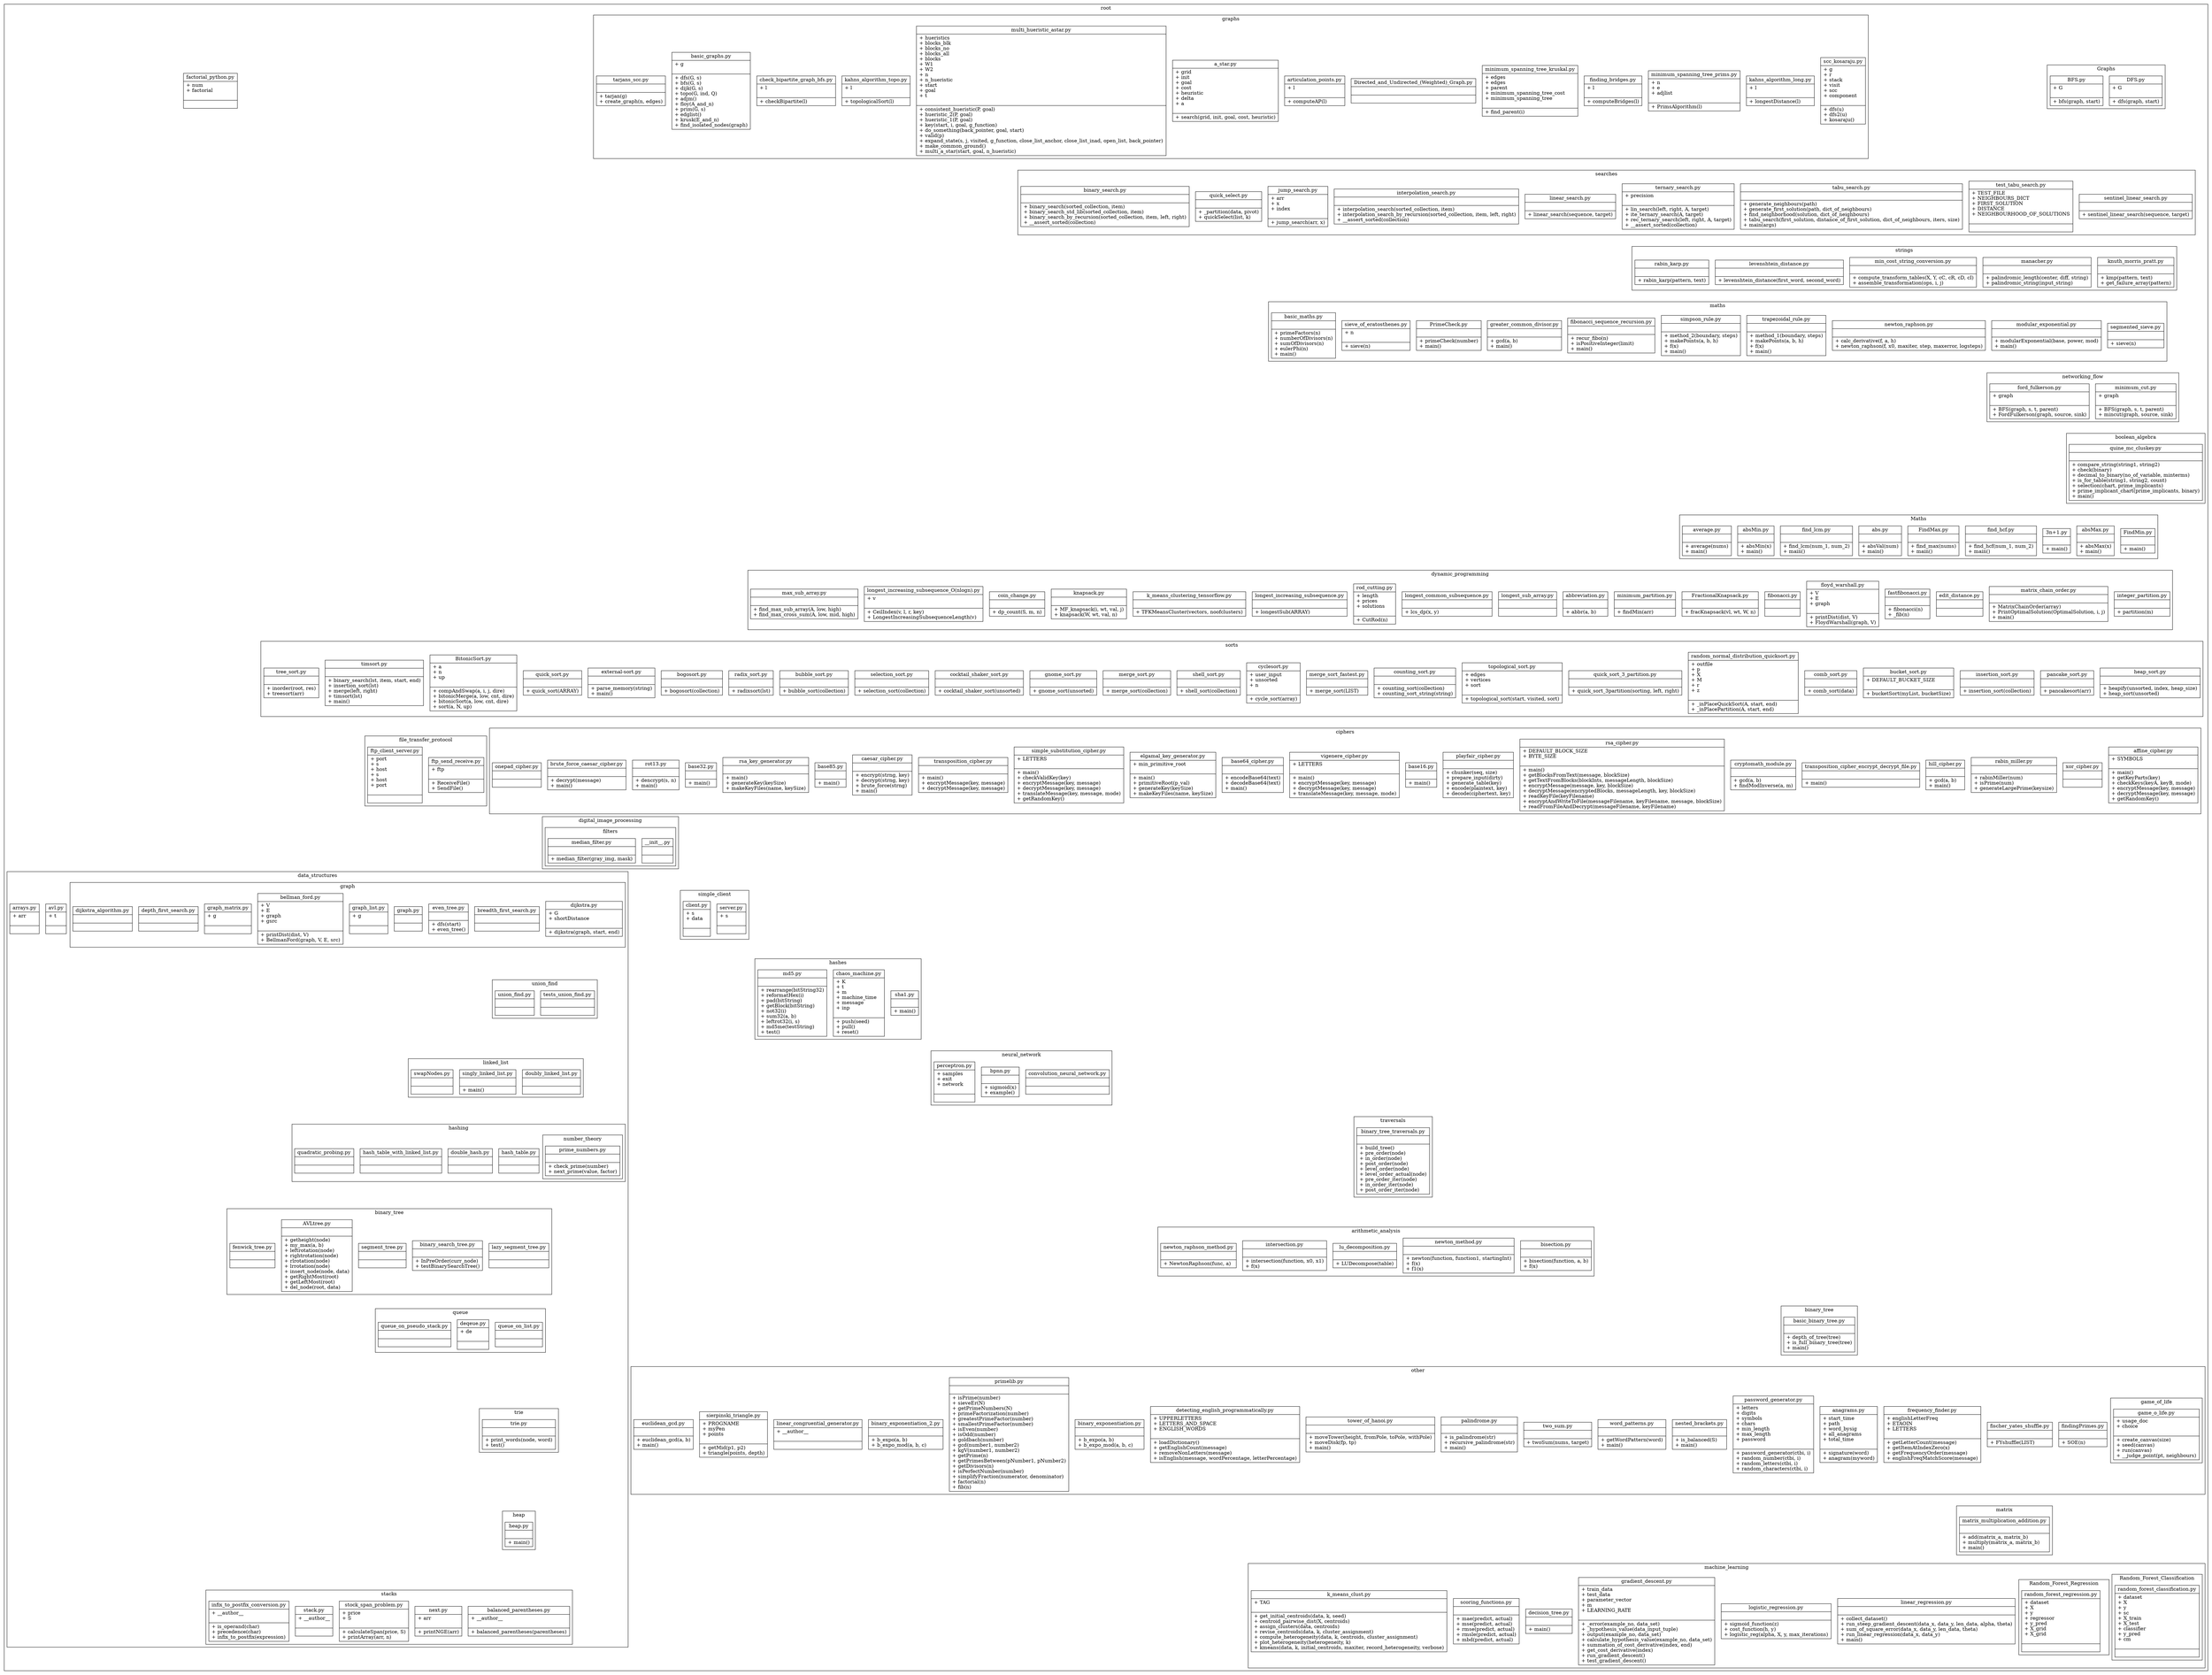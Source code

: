 digraph G {
    ranksep=1;
    node [shape=record];
    subgraph cluster_root {
    label="root";
    subgraph cluster_Graphs {
    label="Graphs";
    "DFS.py" [label="{DFS.py|+ G\l\l|+ dfs(graph, start)\l}"];
"BFS.py" [label="{BFS.py|+ G\l\l|+ bfs(graph, start)\l}"];
}

subgraph cluster_file_transfer_protocol {
    label="file_transfer_protocol";
    "ftp_send_receive.py" [label="{ftp_send_receive.py|+ ftp\l\l|+ ReceiveFile()\l+ SendFile()\l}"];
"ftp_client_server.py" [label="{ftp_client_server.py|+ port\l+ s\l+ host\l+ s\l+ host\l+ port\l\l|}"];
}

subgraph cluster_searches {
    label="searches";
    "sentinel_linear_search.py" [label="{sentinel_linear_search.py|\l|+ sentinel_linear_search(sequence, target)\l}"];
"test_tabu_search.py" [label="{test_tabu_search.py|+ TEST_FILE\l+ NEIGHBOURS_DICT\l+ FIRST_SOLUTION\l+ DISTANCE\l+ NEIGHBOURHOOD_OF_SOLUTIONS\l\l|}"];
"tabu_search.py" [label="{tabu_search.py|\l|+ generate_neighbours(path)\l+ generate_first_solution(path, dict_of_neighbours)\l+ find_neighborhood(solution, dict_of_neighbours)\l+ tabu_search(first_solution, distance_of_first_solution, dict_of_neighbours, iters, size)\l+ main(args)\l}"];
"ternary_search.py" [label="{ternary_search.py|+ precision\l\l|+ lin_search(left, right, A, target)\l+ ite_ternary_search(A, target)\l+ rec_ternary_search(left, right, A, target)\l+ __assert_sorted(collection)\l}"];
"linear_search.py" [label="{linear_search.py|\l|+ linear_search(sequence, target)\l}"];
"interpolation_search.py" [label="{interpolation_search.py|\l|+ interpolation_search(sorted_collection, item)\l+ interpolation_search_by_recursion(sorted_collection, item, left, right)\l+ __assert_sorted(collection)\l}"];
"jump_search.py" [label="{jump_search.py|+ arr\l+ x\l+ index\l\l|+ jump_search(arr, x)\l}"];
"quick_select.py" [label="{quick_select.py|\l|+ _partition(data, pivot)\l+ quickSelect(list, k)\l}"];
"binary_search.py" [label="{binary_search.py|\l|+ binary_search(sorted_collection, item)\l+ binary_search_std_lib(sorted_collection, item)\l+ binary_search_by_recursion(sorted_collection, item, left, right)\l+ __assert_sorted(collection)\l}"];
}

subgraph cluster_digital_image_processing {
    label="digital_image_processing";
    subgraph cluster_filters {
    label="filters";
    "__init__.py" [label="{__init__.py|\l|}"];
"median_filter.py" [label="{median_filter.py|\l|+ median_filter(gray_img, mask)\l}"];
}

"__init__.py" [label="{__init__.py|\l|}"];
}

subgraph cluster_strings {
    label="strings";
    "knuth_morris_pratt.py" [label="{knuth_morris_pratt.py|\l|+ kmp(pattern, text)\l+ get_failure_array(pattern)\l}"];
"manacher.py" [label="{manacher.py|\l|+ palindromic_length(center, diff, string)\l+ palindromic_string(input_string)\l}"];
"min_cost_string_conversion.py" [label="{min_cost_string_conversion.py|\l|+ compute_transform_tables(X, Y, cC, cR, cD, cI)\l+ assemble_transformation(ops, i, j)\l}"];
"levenshtein_distance.py" [label="{levenshtein_distance.py|\l|+ levenshtein_distance(first_word, second_word)\l}"];
"rabin_karp.py" [label="{rabin_karp.py|\l|+ rabin_karp(pattern, text)\l}"];
}

subgraph cluster_simple_client {
    label="simple_client";
    "server.py" [label="{server.py|+ s\l\l|}"];
"client.py" [label="{client.py|+ s\l+ data\l\l|}"];
}

subgraph cluster_maths {
    label="maths";
    "segmented_sieve.py" [label="{segmented_sieve.py|\l|+ sieve(n)\l}"];
"modular_exponential.py" [label="{modular_exponential.py|\l|+ modularExponential(base, power, mod)\l+ main()\l}"];
"newton_raphson.py" [label="{newton_raphson.py|\l|+ calc_derivative(f, a, h)\l+ newton_raphson(f, x0, maxiter, step, maxerror, logsteps)\l}"];
"trapezoidal_rule.py" [label="{trapezoidal_rule.py|\l|+ method_1(boundary, steps)\l+ makePoints(a, b, h)\l+ f(x)\l+ main()\l}"];
"simpson_rule.py" [label="{simpson_rule.py|\l|+ method_2(boundary, steps)\l+ makePoints(a, b, h)\l+ f(x)\l+ main()\l}"];
"fibonacci_sequence_recursion.py" [label="{fibonacci_sequence_recursion.py|\l|+ recur_fibo(n)\l+ isPositiveInteger(limit)\l+ main()\l}"];
"greater_common_divisor.py" [label="{greater_common_divisor.py|\l|+ gcd(a, b)\l+ main()\l}"];
"PrimeCheck.py" [label="{PrimeCheck.py|\l|+ primeCheck(number)\l+ main()\l}"];
"sieve_of_eratosthenes.py" [label="{sieve_of_eratosthenes.py|+ n\l\l|+ sieve(n)\l}"];
"basic_maths.py" [label="{basic_maths.py|\l|+ primeFactors(n)\l+ numberOfDivisors(n)\l+ sumOfDivisors(n)\l+ eulerPhi(n)\l+ main()\l}"];
}

subgraph cluster_hashes {
    label="hashes";
    "sha1.py" [label="{sha1.py|\l|+ main()\l}"];
"chaos_machine.py" [label="{chaos_machine.py|+ K\l+ t\l+ m\l+ machine_time\l+ message\l+ inp\l\l|+ push(seed)\l+ pull()\l+ reset()\l}"];
"md5.py" [label="{md5.py|\l|+ rearrange(bitString32)\l+ reformatHex(i)\l+ pad(bitString)\l+ getBlock(bitString)\l+ not32(i)\l+ sum32(a, b)\l+ leftrot32(i, s)\l+ md5me(testString)\l+ test()\l}"];
}

subgraph cluster_networking_flow {
    label="networking_flow";
    "minimum_cut.py" [label="{minimum_cut.py|+ graph\l\l|+ BFS(graph, s, t, parent)\l+ mincut(graph, source, sink)\l}"];
"ford_fulkerson.py" [label="{ford_fulkerson.py|+ graph\l\l|+ BFS(graph, s, t, parent)\l+ FordFulkerson(graph, source, sink)\l}"];
}

subgraph cluster_neural_network {
    label="neural_network";
    "convolution_neural_network.py" [label="{convolution_neural_network.py|\l|}"];
"bpnn.py" [label="{bpnn.py|\l|+ sigmoid(x)\l+ example()\l}"];
"perceptron.py" [label="{perceptron.py|+ samples\l+ exit\l+ network\l\l|}"];
}

subgraph cluster_boolean_algebra {
    label="boolean_algebra";
    "quine_mc_cluskey.py" [label="{quine_mc_cluskey.py|\l|+ compare_string(string1, string2)\l+ check(binary)\l+ decimal_to_binary(no_of_variable, minterms)\l+ is_for_table(string1, string2, count)\l+ selection(chart, prime_implicants)\l+ prime_implicant_chart(prime_implicants, binary)\l+ main()\l}"];
}

subgraph cluster_traversals {
    label="traversals";
    "binary_tree_traversals.py" [label="{binary_tree_traversals.py|\l|+ build_tree()\l+ pre_order(node)\l+ in_order(node)\l+ post_order(node)\l+ level_order(node)\l+ level_order_actual(node)\l+ pre_order_iter(node)\l+ in_order_iter(node)\l+ post_order_iter(node)\l}"];
}

subgraph cluster_Maths {
    label="Maths";
    "FindMin.py" [label="{FindMin.py|\l|+ main()\l}"];
"absMax.py" [label="{absMax.py|\l|+ absMax(x)\l+ main()\l}"];
"3n+1.py" [label="{3n+1.py|\l|+ main()\l}"];
"find_hcf.py" [label="{find_hcf.py|\l|+ find_hcf(num_1, num_2)\l+ main()\l}"];
"FindMax.py" [label="{FindMax.py|\l|+ find_max(nums)\l+ main()\l}"];
"abs.py" [label="{abs.py|\l|+ absVal(num)\l+ main()\l}"];
"find_lcm.py" [label="{find_lcm.py|\l|+ find_lcm(num_1, num_2)\l+ main()\l}"];
"absMin.py" [label="{absMin.py|\l|+ absMin(x)\l+ main()\l}"];
"average.py" [label="{average.py|\l|+ average(nums)\l+ main()\l}"];
}

subgraph cluster_arithmetic_analysis {
    label="arithmetic_analysis";
    "bisection.py" [label="{bisection.py|\l|+ bisection(function, a, b)\l+ f(x)\l}"];
"newton_method.py" [label="{newton_method.py|\l|+ newton(function, function1, startingInt)\l+ f(x)\l+ f1(x)\l}"];
"lu_decomposition.py" [label="{lu_decomposition.py|\l|+ LUDecompose(table)\l}"];
"intersection.py" [label="{intersection.py|\l|+ intersection(function, x0, x1)\l+ f(x)\l}"];
"newton_raphson_method.py" [label="{newton_raphson_method.py|\l|+ NewtonRaphson(func, a)\l}"];
}

subgraph cluster_dynamic_programming {
    label="dynamic_programming";
    "integer_partition.py" [label="{integer_partition.py|\l|+ partition(m)\l}"];
"matrix_chain_order.py" [label="{matrix_chain_order.py|\l|+ MatrixChainOrder(array)\l+ PrintOptimalSolution(OptimalSolution, i, j)\l+ main()\l}"];
"edit_distance.py" [label="{edit_distance.py|\l|}"];
"fastfibonacci.py" [label="{fastfibonacci.py|\l|+ fibonacci(n)\l+ _fib(n)\l}"];
"floyd_warshall.py" [label="{floyd_warshall.py|\l|}"];
"fibonacci.py" [label="{fibonacci.py|\l|}"];
"FractionalKnapsack.py" [label="{FractionalKnapsack.py|\l|+ fracKnapsack(vl, wt, W, n)\l}"];
"minimum_partition.py" [label="{minimum_partition.py|\l|+ findMin(arr)\l}"];
"abbreviation.py" [label="{abbreviation.py|\l|+ abbr(a, b)\l}"];
"longest_sub_array.py" [label="{longest_sub_array.py|\l|}"];
"longest_common_subsequence.py" [label="{longest_common_subsequence.py|\l|+ lcs_dp(x, y)\l}"];
"rod_cutting.py" [label="{rod_cutting.py|+ length\l+ prices\l+ solutions\l\l|+ CutRod(n)\l}"];
"longest_increasing_subsequence.py" [label="{longest_increasing_subsequence.py|\l|+ longestSub(ARRAY)\l}"];
"k_means_clustering_tensorflow.py" [label="{k_means_clustering_tensorflow.py|\l|+ TFKMeansCluster(vectors, noofclusters)\l}"];
"knapsack.py" [label="{knapsack.py|\l|+ MF_knapsack(i, wt, val, j)\l+ knapsack(W, wt, val, n)\l}"];
"coin_change.py" [label="{coin_change.py|\l|+ dp_count(S, m, n)\l}"];
"longest_increasing_subsequence_O(nlogn).py" [label="{longest_increasing_subsequence_O(nlogn).py|+ v\l\l|+ CeilIndex(v, l, r, key)\l+ LongestIncreasingSubsequenceLength(v)\l}"];
"max_sub_array.py" [label="{max_sub_array.py|\l|+ find_max_sub_array(A, low, high)\l+ find_max_cross_sum(A, low, mid, high)\l}"];
}

subgraph cluster_binary_tree {
    label="binary_tree";
    "basic_binary_tree.py" [label="{basic_binary_tree.py|\l|+ depth_of_tree(tree)\l+ is_full_binary_tree(tree)\l+ main()\l}"];
}

subgraph cluster_sorts {
    label="sorts";
    "heap_sort.py" [label="{heap_sort.py|\l|+ heapify(unsorted, index, heap_size)\l+ heap_sort(unsorted)\l}"];
"pancake_sort.py" [label="{pancake_sort.py|\l|+ pancakesort(arr)\l}"];
"insertion_sort.py" [label="{insertion_sort.py|\l|+ insertion_sort(collection)\l}"];
"bucket_sort.py" [label="{bucket_sort.py|+ DEFAULT_BUCKET_SIZE\l\l|+ bucketSort(myList, bucketSize)\l}"];
"comb_sort.py" [label="{comb_sort.py|\l|+ comb_sort(data)\l}"];
"random_normal_distribution_quicksort.py" [label="{random_normal_distribution_quicksort.py|+ outfile\l+ p\l+ X\l+ M\l+ r\l+ z\l\l|+ _inPlaceQuickSort(A, start, end)\l+ _inPlacePartition(A, start, end)\l}"];
"quick_sort_3_partition.py" [label="{quick_sort_3_partition.py|\l|+ quick_sort_3partition(sorting, left, right)\l}"];
"topological_sort.py" [label="{topological_sort.py|+ edges\l+ vertices\l+ sort\l\l|+ topological_sort(start, visited, sort)\l}"];
"counting_sort.py" [label="{counting_sort.py|\l|+ counting_sort(collection)\l+ counting_sort_string(string)\l}"];
"merge_sort_fastest.py" [label="{merge_sort_fastest.py|\l|+ merge_sort(LIST)\l}"];
"cyclesort.py" [label="{cyclesort.py|+ user_input\l+ unsorted\l+ n\l\l|+ cycle_sort(array)\l}"];
"shell_sort.py" [label="{shell_sort.py|\l|+ shell_sort(collection)\l}"];
"merge_sort.py" [label="{merge_sort.py|\l|+ merge_sort(collection)\l}"];
"gnome_sort.py" [label="{gnome_sort.py|\l|+ gnome_sort(unsorted)\l}"];
"cocktail_shaker_sort.py" [label="{cocktail_shaker_sort.py|\l|+ cocktail_shaker_sort(unsorted)\l}"];
"selection_sort.py" [label="{selection_sort.py|\l|+ selection_sort(collection)\l}"];
"bubble_sort.py" [label="{bubble_sort.py|\l|+ bubble_sort(collection)\l}"];
"radix_sort.py" [label="{radix_sort.py|\l|+ radixsort(lst)\l}"];
"bogosort.py" [label="{bogosort.py|\l|+ bogosort(collection)\l}"];
"external-sort.py" [label="{external-sort.py|\l|+ parse_memory(string)\l+ main()\l}"];
"quick_sort.py" [label="{quick_sort.py|\l|+ quick_sort(ARRAY)\l}"];
"BitonicSort.py" [label="{BitonicSort.py|+ a\l+ n\l+ up\l\l|+ compAndSwap(a, i, j, dire)\l+ bitonicMerge(a, low, cnt, dire)\l+ bitonicSort(a, low, cnt, dire)\l+ sort(a, N, up)\l}"];
"timsort.py" [label="{timsort.py|\l|+ binary_search(lst, item, start, end)\l+ insertion_sort(lst)\l+ merge(left, right)\l+ timsort(lst)\l+ main()\l}"];
"tree_sort.py" [label="{tree_sort.py|\l|+ inorder(root, res)\l+ treesort(arr)\l}"];
}

subgraph cluster_other {
    label="other";
    subgraph cluster_game_of_life {
    label="game_of_life";
    "game_o_life.py" [label="{game_o_life.py|+ usage_doc\l+ choice\l\l|+ create_canvas(size)\l+ seed(canvas)\l+ run(canvas)\l+ __judge_point(pt, neighbours)\l}"];
}

"findingPrimes.py" [label="{findingPrimes.py|\l|+ SOE(n)\l}"];
"fischer_yates_shuffle.py" [label="{fischer_yates_shuffle.py|\l|+ FYshuffle(LIST)\l}"];
"frequency_finder.py" [label="{frequency_finder.py|+ englishLetterFreq\l+ ETAOIN\l+ LETTERS\l\l|+ getLetterCount(message)\l+ getItemAtIndexZero(x)\l+ getFrequencyOrder(message)\l+ englishFreqMatchScore(message)\l}"];
"anagrams.py" [label="{anagrams.py|+ start_time\l+ path\l+ word_bysig\l+ all_anagrams\l+ total_time\l\l|+ signature(word)\l+ anagram(myword)\l}"];
"password_generator.py" [label="{password_generator.py|+ letters\l+ digits\l+ symbols\l+ chars\l+ min_length\l+ max_length\l+ password\l\l|+ password_generator(ctbi, i)\l+ random_number(ctbi, i)\l+ random_letters(ctbi, i)\l+ random_characters(ctbi, i)\l}"];
"nested_brackets.py" [label="{nested_brackets.py|\l|+ is_balanced(S)\l+ main()\l}"];
"word_patterns.py" [label="{word_patterns.py|\l|+ getWordPattern(word)\l+ main()\l}"];
"two_sum.py" [label="{two_sum.py|\l|+ twoSum(nums, target)\l}"];
"palindrome.py" [label="{palindrome.py|\l|+ is_palindrome(str)\l+ recursive_palindrome(str)\l+ main()\l}"];
"tower_of_hanoi.py" [label="{tower_of_hanoi.py|\l|+ moveTower(height, fromPole, toPole, withPole)\l+ moveDisk(fp, tp)\l+ main()\l}"];
"detecting_english_programmatically.py" [label="{detecting_english_programmatically.py|+ UPPERLETTERS\l+ LETTERS_AND_SPACE\l+ ENGLISH_WORDS\l\l|+ loadDictionary()\l+ getEnglishCount(message)\l+ removeNonLetters(message)\l+ isEnglish(message, wordPercentage, letterPercentage)\l}"];
"binary_exponentiation.py" [label="{binary_exponentiation.py|\l|+ b_expo(a, b)\l+ b_expo_mod(a, b, c)\l}"];
"primelib.py" [label="{primelib.py|\l|+ isPrime(number)\l+ sieveEr(N)\l+ getPrimeNumbers(N)\l+ primeFactorization(number)\l+ greatestPrimeFactor(number)\l+ smallestPrimeFactor(number)\l+ isEven(number)\l+ isOdd(number)\l+ goldbach(number)\l+ gcd(number1, number2)\l+ kgV(number1, number2)\l+ getPrime(n)\l+ getPrimesBetween(pNumber1, pNumber2)\l+ getDivisors(n)\l+ isPerfectNumber(number)\l+ simplifyFraction(numerator, denominator)\l+ factorial(n)\l+ fib(n)\l}"];
"binary_exponentiation_2.py" [label="{binary_exponentiation_2.py|\l|+ b_expo(a, b)\l+ b_expo_mod(a, b, c)\l}"];
"linear_congruential_generator.py" [label="{linear_congruential_generator.py|+ __author__\l\l|}"];
"sierpinski_triangle.py" [label="{sierpinski_triangle.py|+ PROGNAME\l+ myPen\l+ points\l\l|+ getMid(p1, p2)\l+ triangle(points, depth)\l}"];
"euclidean_gcd.py" [label="{euclidean_gcd.py|\l|+ euclidean_gcd(a, b)\l+ main()\l}"];
}

subgraph cluster_ciphers {
    label="ciphers";
    "affine_cipher.py" [label="{affine_cipher.py|+ SYMBOLS\l\l|+ main()\l+ getKeyParts(key)\l+ checkKeys(keyA, keyB, mode)\l+ encryptMessage(key, message)\l+ decryptMessage(key, message)\l+ getRandomKey()\l}"];
"xor_cipher.py" [label="{xor_cipher.py|\l|}"];
"rabin_miller.py" [label="{rabin_miller.py|\l|+ rabinMiller(num)\l+ isPrime(num)\l+ generateLargePrime(keysize)\l}"];
"hill_cipher.py" [label="{hill_cipher.py|\l|+ gcd(a, b)\l+ main()\l}"];
"transposition_cipher_encrypt_decrypt_file.py" [label="{transposition_cipher_encrypt_decrypt_file.py|\l|+ main()\l}"];
"cryptomath_module.py" [label="{cryptomath_module.py|\l|+ gcd(a, b)\l+ findModInverse(a, m)\l}"];
"rsa_cipher.py" [label="{rsa_cipher.py|+ DEFAULT_BLOCK_SIZE\l+ BYTE_SIZE\l\l|+ main()\l+ getBlocksFromText(message, blockSize)\l+ getTextFromBlocks(blockInts, messageLength, blockSize)\l+ encryptMessage(message, key, blockSize)\l+ decryptMessage(encryptedBlocks, messageLength, key, blockSize)\l+ readKeyFile(keyFilename)\l+ encryptAndWriteToFile(messageFilename, keyFilename, message, blockSize)\l+ readFromFileAndDecrypt(messageFilename, keyFilename)\l}"];
"playfair_cipher.py" [label="{playfair_cipher.py|\l|+ chunker(seq, size)\l+ prepare_input(dirty)\l+ generate_table(key)\l+ encode(plaintext, key)\l+ decode(ciphertext, key)\l}"];
"base16.py" [label="{base16.py|\l|+ main()\l}"];
"vigenere_cipher.py" [label="{vigenere_cipher.py|+ LETTERS\l\l|+ main()\l+ encryptMessage(key, message)\l+ decryptMessage(key, message)\l+ translateMessage(key, message, mode)\l}"];
"base64_cipher.py" [label="{base64_cipher.py|\l|+ encodeBase64(text)\l+ decodeBase64(text)\l+ main()\l}"];
"elgamal_key_generator.py" [label="{elgamal_key_generator.py|+ min_primitive_root\l\l|+ main()\l+ primitiveRoot(p_val)\l+ generateKey(keySize)\l+ makeKeyFiles(name, keySize)\l}"];
"simple_substitution_cipher.py" [label="{simple_substitution_cipher.py|+ LETTERS\l\l|+ main()\l+ checkValidKey(key)\l+ encryptMessage(key, message)\l+ decryptMessage(key, message)\l+ translateMessage(key, message, mode)\l+ getRandomKey()\l}"];
"transposition_cipher.py" [label="{transposition_cipher.py|\l|+ main()\l+ encryptMessage(key, message)\l+ decryptMessage(key, message)\l}"];
"caesar_cipher.py" [label="{caesar_cipher.py|\l|+ encrypt(strng, key)\l+ decrypt(strng, key)\l+ brute_force(strng)\l+ main()\l}"];
"base85.py" [label="{base85.py|\l|+ main()\l}"];
"rsa_key_generator.py" [label="{rsa_key_generator.py|\l|+ main()\l+ generateKey(keySize)\l+ makeKeyFiles(name, keySize)\l}"];
"base32.py" [label="{base32.py|\l|+ main()\l}"];
"rot13.py" [label="{rot13.py|\l|+ dencrypt(s, n)\l+ main()\l}"];
"brute_force_caesar_cipher.py" [label="{brute_force_caesar_cipher.py|\l|+ decrypt(message)\l+ main()\l}"];
"onepad_cipher.py" [label="{onepad_cipher.py|\l|}"];
}

subgraph cluster_matrix {
    label="matrix";
    "matrix_multiplication_addition.py" [label="{matrix_multiplication_addition.py|\l|+ add(matrix_a, matrix_b)\l+ multiply(matrix_a, matrix_b)\l+ main()\l}"];
}

subgraph cluster_data_structures {
    label="data_structures";
    subgraph cluster_graph {
    label="graph";
    "dijkstra.py" [label="{dijkstra.py|+ V\l+ E\l+ graph\l+ gsrc\l\l|+ printDist(dist, V)\l+ minDist(mdist, vset, V)\l+ Dijkstra(graph, V, src)\l}"];
"breadth_first_search.py" [label="{breadth_first_search.py|\l|}"];
"even_tree.py" [label="{even_tree.py|\l|+ dfs(start)\l+ even_tree()\l}"];
"graph.py" [label="{graph.py|\l|}"];
"graph_list.py" [label="{graph_list.py|+ g\l\l|}"];
"bellman_ford.py" [label="{bellman_ford.py|+ V\l+ E\l+ graph\l+ gsrc\l\l|+ printDist(dist, V)\l+ BellmanFord(graph, V, E, src)\l}"];
"graph_matrix.py" [label="{graph_matrix.py|+ g\l\l|}"];
"floyd_warshall.py" [label="{floyd_warshall.py|+ V\l+ E\l+ graph\l\l|+ printDist(dist, V)\l+ FloydWarshall(graph, V)\l}"];
"depth_first_search.py" [label="{depth_first_search.py|\l|}"];
"dijkstra_algorithm.py" [label="{dijkstra_algorithm.py|\l|}"];
}

subgraph cluster_queue {
    label="queue";
    "queue_on_list.py" [label="{queue_on_list.py|\l|}"];
"deqeue.py" [label="{deqeue.py|+ de\l\l|}"];
"__init__.py" [label="{__init__.py|\l|}"];
"queue_on_pseudo_stack.py" [label="{queue_on_pseudo_stack.py|\l|}"];
}

subgraph cluster_union_find {
    label="union_find";
    "tests_union_find.py" [label="{tests_union_find.py|\l|}"];
"__init__.py" [label="{__init__.py|\l|}"];
"union_find.py" [label="{union_find.py|\l|}"];
}

subgraph cluster_trie {
    label="trie";
    "trie.py" [label="{trie.py|\l|+ print_words(node, word)\l+ test()\l}"];
}

subgraph cluster_linked_list {
    label="linked_list";
    "doubly_linked_list.py" [label="{doubly_linked_list.py|\l|}"];
"__init__.py" [label="{__init__.py|\l|}"];
"singly_linked_list.py" [label="{singly_linked_list.py|\l|+ main()\l}"];
"swapNodes.py" [label="{swapNodes.py|\l|}"];
}

subgraph cluster_heap {
    label="heap";
    "heap.py" [label="{heap.py|\l|+ main()\l}"];
}

subgraph cluster_hashing {
    label="hashing";
    subgraph cluster_number_theory {
    label="number_theory";
    "__init__.py" [label="{__init__.py|\l|}"];
"prime_numbers.py" [label="{prime_numbers.py|\l|+ check_prime(number)\l+ next_prime(value, factor)\l}"];
}

"hash_table.py" [label="{hash_table.py|\l|}"];
"__init__.py" [label="{__init__.py|\l|}"];
"double_hash.py" [label="{double_hash.py|\l|}"];
"hash_table_with_linked_list.py" [label="{hash_table_with_linked_list.py|\l|}"];
"quadratic_probing.py" [label="{quadratic_probing.py|\l|}"];
}

subgraph cluster_stacks {
    label="stacks";
    "balanced_parentheses.py" [label="{balanced_parentheses.py|+ __author__\l\l|+ balanced_parentheses(parentheses)\l}"];
"__init__.py" [label="{__init__.py|\l|}"];
"next.py" [label="{next.py|+ arr\l\l|+ printNGE(arr)\l}"];
"stock_span_problem.py" [label="{stock_span_problem.py|+ price\l+ S\l\l|+ calculateSpan(price, S)\l+ printArray(arr, n)\l}"];
"stack.py" [label="{stack.py|+ __author__\l\l|}"];
"infix_to_postfix_conversion.py" [label="{infix_to_postfix_conversion.py|+ __author__\l\l|+ is_operand(char)\l+ precedence(char)\l+ infix_to_postfix(expression)\l}"];
}

subgraph cluster_binary_tree {
    label="binary_tree";
    "lazy_segment_tree.py" [label="{lazy_segment_tree.py|\l|}"];
"binary_search_tree.py" [label="{binary_search_tree.py|\l|+ InPreOrder(curr_node)\l+ testBinarySearchTree()\l}"];
"segment_tree.py" [label="{segment_tree.py|\l|}"];
"AVLtree.py" [label="{AVLtree.py|\l|+ getheight(node)\l+ my_max(a, b)\l+ leftrotation(node)\l+ rightrotation(node)\l+ rlrotation(node)\l+ lrrotation(node)\l+ insert_node(node, data)\l+ getRightMost(root)\l+ getLeftMost(root)\l+ del_node(root, data)\l}"];
"fenwick_tree.py" [label="{fenwick_tree.py|\l|}"];
}

"__init__.py" [label="{__init__.py|\l|}"];
"avl.py" [label="{avl.py|+ t\l\l|}"];
"arrays.py" [label="{arrays.py|+ arr\l\l|}"];
}

subgraph cluster_machine_learning {
    label="machine_learning";
    subgraph cluster_Random_Forest_Classification {
    label="Random_Forest_Classification";
    "random_forest_classification.py" [label="{random_forest_classification.py|+ dataset\l+ X\l+ y\l+ sc\l+ X_train\l+ X_test\l+ classifier\l+ y_pred\l+ cm\l\l|}"];
}

subgraph cluster_Random_Forest_Regression {
    label="Random_Forest_Regression";
    "random_forest_regression.py" [label="{random_forest_regression.py|+ dataset\l+ X\l+ y\l+ regressor\l+ y_pred\l+ X_grid\l+ X_grid\l\l|}"];
}

"linear_regression.py" [label="{linear_regression.py|\l|+ collect_dataset()\l+ run_steep_gradient_descent(data_x, data_y, len_data, alpha, theta)\l+ sum_of_square_error(data_x, data_y, len_data, theta)\l+ run_linear_regression(data_x, data_y)\l+ main()\l}"];
"logistic_regression.py" [label="{logistic_regression.py|\l|+ sigmoid_function(z)\l+ cost_function(h, y)\l+ logistic_reg(alpha, X, y, max_iterations)\l}"];
"gradient_descent.py" [label="{gradient_descent.py|+ train_data\l+ test_data\l+ parameter_vector\l+ m\l+ LEARNING_RATE\l\l|+ _error(example_no, data_set)\l+ _hypothesis_value(data_input_tuple)\l+ output(example_no, data_set)\l+ calculate_hypothesis_value(example_no, data_set)\l+ summation_of_cost_derivative(index, end)\l+ get_cost_derivative(index)\l+ run_gradient_descent()\l+ test_gradient_descent()\l}"];
"decision_tree.py" [label="{decision_tree.py|\l|+ main()\l}"];
"scoring_functions.py" [label="{scoring_functions.py|\l|+ mae(predict, actual)\l+ mse(predict, actual)\l+ rmse(predict, actual)\l+ rmsle(predict, actual)\l+ mbd(predict, actual)\l}"];
"k_means_clust.py" [label="{k_means_clust.py|+ TAG\l\l|+ get_initial_centroids(data, k, seed)\l+ centroid_pairwise_dist(X, centroids)\l+ assign_clusters(data, centroids)\l+ revise_centroids(data, k, cluster_assignment)\l+ compute_heterogeneity(data, k, centroids, cluster_assignment)\l+ plot_heterogeneity(heterogeneity, k)\l+ kmeans(data, k, initial_centroids, maxiter, record_heterogeneity, verbose)\l}"];
"perceptron.py" [label="{perceptron.py|+ samples\l+ exit\l+ network\l\l|}"];
}

subgraph cluster_graphs {
    label="graphs";
    "dijkstra.py" [label="{dijkstra.py|+ G\l+ shortDistance\l\l|+ dijkstra(graph, start, end)\l}"];
"scc_kosaraju.py" [label="{scc_kosaraju.py|+ g\l+ r\l+ stack\l+ visit\l+ scc\l+ component\l\l|+ dfs(u)\l+ dfs2(u)\l+ kosaraju()\l}"];
"kahns_algorithm_long.py" [label="{kahns_algorithm_long.py|+ l\l\l|+ longestDistance(l)\l}"];
"minimum_spanning_tree_prims.py" [label="{minimum_spanning_tree_prims.py|+ n\l+ e\l+ adjlist\l\l|+ PrimsAlgorithm(l)\l}"];
"finding_bridges.py" [label="{finding_bridges.py|+ l\l\l|+ computeBridges(l)\l}"];
"minimum_spanning_tree_kruskal.py" [label="{minimum_spanning_tree_kruskal.py|+ edges\l+ edges\l+ parent\l+ minimum_spanning_tree_cost\l+ minimum_spanning_tree\l\l|+ find_parent(i)\l}"];
"Directed_and_Undirected_(Weighted)_Graph.py" [label="{Directed_and_Undirected_(Weighted)_Graph.py|\l|}"];
"articulation_points.py" [label="{articulation_points.py|+ l\l\l|+ computeAP(l)\l}"];
"a_star.py" [label="{a_star.py|+ grid\l+ init\l+ goal\l+ cost\l+ heuristic\l+ delta\l+ a\l\l|+ search(grid, init, goal, cost, heuristic)\l}"];
"multi_hueristic_astar.py" [label="{multi_hueristic_astar.py|+ hueristics\l+ blocks_blk\l+ blocks_no\l+ blocks_all\l+ blocks\l+ W1\l+ W2\l+ n\l+ n_hueristic\l+ start\l+ goal\l+ t\l\l|+ consistent_hueristic(P, goal)\l+ hueristic_2(P, goal)\l+ hueristic_1(P, goal)\l+ key(start, i, goal, g_function)\l+ do_something(back_pointer, goal, start)\l+ valid(p)\l+ expand_state(s, j, visited, g_function, close_list_anchor, close_list_inad, open_list, back_pointer)\l+ make_common_ground()\l+ multi_a_star(start, goal, n_hueristic)\l}"];
"kahns_algorithm_topo.py" [label="{kahns_algorithm_topo.py|+ l\l\l|+ topologicalSort(l)\l}"];
"check_bipartite_graph_bfs.py" [label="{check_bipartite_graph_bfs.py|+ l\l\l|+ checkBipartite(l)\l}"];
"basic_graphs.py" [label="{basic_graphs.py|+ g\l\l|+ dfs(G, s)\l+ bfs(G, s)\l+ dijk(G, s)\l+ topo(G, ind, Q)\l+ adjm()\l+ floy(A_and_n)\l+ prim(G, s)\l+ edglist()\l+ krusk(E_and_n)\l+ find_isolated_nodes(graph)\l}"];
"tarjans_scc.py" [label="{tarjans_scc.py|\l|+ tarjan(g)\l+ create_graph(n, edges)\l}"];
}

"factorial_python.py" [label="{factorial_python.py|+ num\l+ factorial\l\l|}"];
}

    "dijkstra.py" -> "ftp_send_receive.py" [style=invis];
"DFS.py" -> "sentinel_linear_search.py" [style=invis];
"ftp_send_receive.py" -> "__init__.py" [style=invis];
"sentinel_linear_search.py" -> "knuth_morris_pratt.py" [style=invis];
"__init__.py" -> "server.py" [style=invis];
"knuth_morris_pratt.py" -> "segmented_sieve.py" [style=invis];
"server.py" -> "sha1.py" [style=invis];
"segmented_sieve.py" -> "minimum_cut.py" [style=invis];
"sha1.py" -> "convolution_neural_network.py" [style=invis];
"minimum_cut.py" -> "quine_mc_cluskey.py" [style=invis];
"convolution_neural_network.py" -> "binary_tree_traversals.py" [style=invis];
"quine_mc_cluskey.py" -> "FindMin.py" [style=invis];
"binary_tree_traversals.py" -> "bisection.py" [style=invis];
"FindMin.py" -> "integer_partition.py" [style=invis];
"bisection.py" -> "basic_binary_tree.py" [style=invis];
"integer_partition.py" -> "heap_sort.py" [style=invis];
"basic_binary_tree.py" -> "findingPrimes.py" [style=invis];
"heap_sort.py" -> "affine_cipher.py" [style=invis];
"findingPrimes.py" -> "matrix_multiplication_addition.py" [style=invis];
"affine_cipher.py" -> "__init__.py" [style=invis];
"matrix_multiplication_addition.py" -> "linear_regression.py" [style=invis];
"__init__.py" -> "dijkstra.py" [style=invis];
"lazy_segment_tree.py" -> "queue_on_list.py" [style=invis];
"dijkstra.py" -> "tests_union_find.py" [style=invis];
"queue_on_list.py" -> "trie.py" [style=invis];
"tests_union_find.py" -> "doubly_linked_list.py" [style=invis];
"trie.py" -> "heap.py" [style=invis];
"doubly_linked_list.py" -> "hash_table.py" [style=invis];
"heap.py" -> "balanced_parentheses.py" [style=invis];
"hash_table.py" -> "lazy_segment_tree.py" [style=invis];
"random_forest_regression.py" -> "random_forest_regression.py" [style=invis];
}